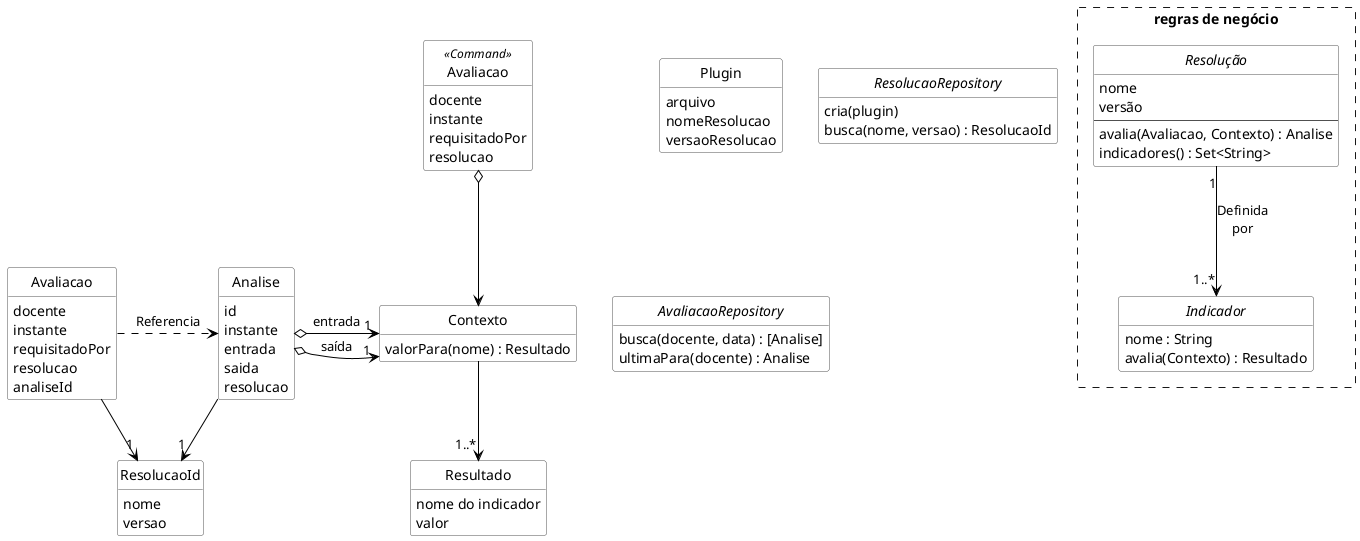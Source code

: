 @startuml dominio

hide circle
hide methods
hide empty members

skinparam class {
    BackgroundColor White
    ArrowColor Black
    BorderColor #505050
}

class ResolucaoId {
  nome
  versao
}

class Analise {
    id
    instante
    entrada
    saida
    resolucao
}

class Resultado {
    nome do indicador
    valor
}

class Contexto {
  valorPara&#40;nome&#41; : Resultado
}

class "Avaliacao" as AvaliacaoCommand <<Command>> {
    docente
    instante
    requisitadoPor
    resolucao
}

class Avaliacao {
    docente
    instante
    requisitadoPor
    resolucao
    analiseId
}

AvaliacaoCommand o--> Contexto
Avaliacao --> "1" ResolucaoId

rectangle "regras de negócio" #line.dashed {

    interface "Resolução" as ResolucaoCodigo {
        nome
        versão
        ---
        avalia&#40;Avaliacao, Contexto&#41; : Analise
        indicadores&#40;&#41; : Set<String>
    }

    interface Indicador {
        nome : String
        avalia&#40;Contexto&#41; : Resultado
    }
}

ResolucaoCodigo "1" --> "1..*" Indicador : Definida\npor


Contexto --> "1..*" Resultado

Analise o-right-> "1" Contexto : entrada
Analise o-right-> "1" Contexto : saída
Analise --> "1" ResolucaoId
Avaliacao -right-> Analise #line.dashed : Referencia

class Plugin {
  arquivo
  nomeResolucao
  versaoResolucao
}

interface ResolucaoRepository {
  cria&#40;plugin&#41;
  busca&#40;nome, versao&#41; : ResolucaoId
}

interface AvaliacaoRepository {
  busca&#40;docente, data&#41; : [Analise]
  ultimaPara&#40;docente&#41; : Analise
}


@enduml
